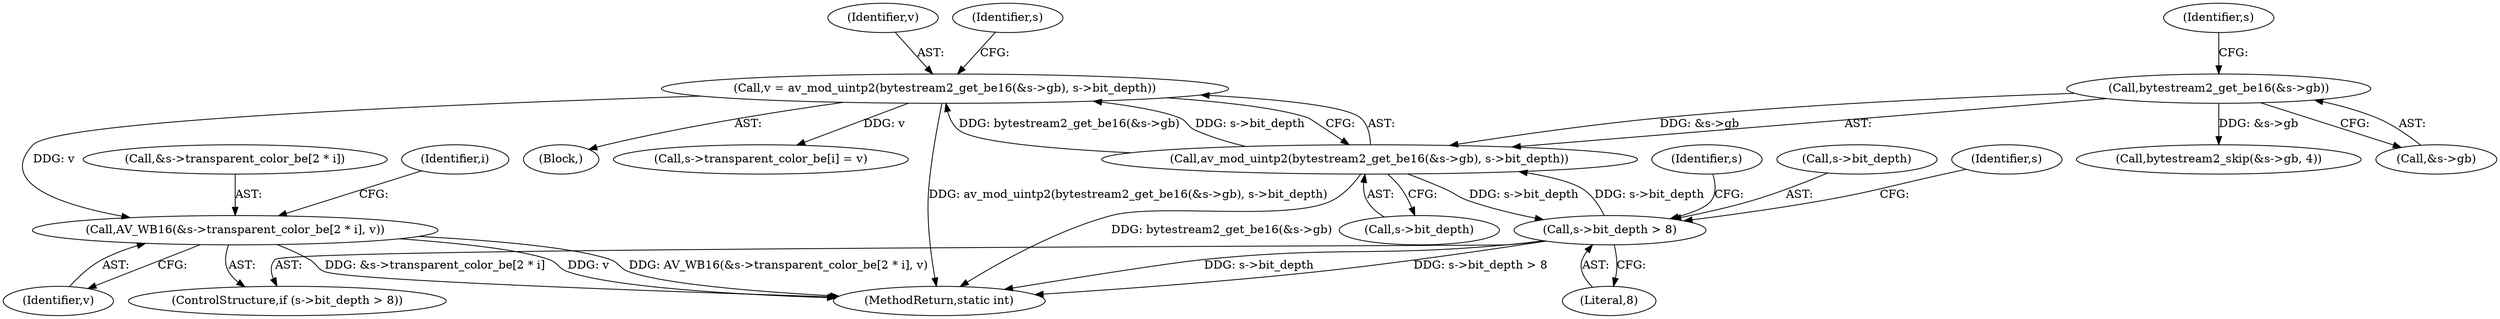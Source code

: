 digraph "0_FFmpeg_e477f09d0b3619f3d29173b2cd593e17e2d1978e_0@array" {
"1000228" [label="(Call,AV_WB16(&s->transparent_color_be[2 * i], v))"];
"1000211" [label="(Call,v = av_mod_uintp2(bytestream2_get_be16(&s->gb), s->bit_depth))"];
"1000213" [label="(Call,av_mod_uintp2(bytestream2_get_be16(&s->gb), s->bit_depth))"];
"1000214" [label="(Call,bytestream2_get_be16(&s->gb))"];
"1000223" [label="(Call,s->bit_depth > 8)"];
"1000227" [label="(Literal,8)"];
"1000250" [label="(Call,bytestream2_skip(&s->gb, 4))"];
"1000214" [label="(Call,bytestream2_get_be16(&s->gb))"];
"1000211" [label="(Call,v = av_mod_uintp2(bytestream2_get_be16(&s->gb), s->bit_depth))"];
"1000219" [label="(Call,s->bit_depth)"];
"1000213" [label="(Call,av_mod_uintp2(bytestream2_get_be16(&s->gb), s->bit_depth))"];
"1000224" [label="(Call,s->bit_depth)"];
"1000229" [label="(Call,&s->transparent_color_be[2 * i])"];
"1000232" [label="(Identifier,s)"];
"1000210" [label="(Block,)"];
"1000212" [label="(Identifier,v)"];
"1000223" [label="(Call,s->bit_depth > 8)"];
"1000228" [label="(Call,AV_WB16(&s->transparent_color_be[2 * i], v))"];
"1000242" [label="(Identifier,s)"];
"1000263" [label="(MethodReturn,static int)"];
"1000220" [label="(Identifier,s)"];
"1000222" [label="(ControlStructure,if (s->bit_depth > 8))"];
"1000237" [label="(Identifier,v)"];
"1000209" [label="(Identifier,i)"];
"1000225" [label="(Identifier,s)"];
"1000215" [label="(Call,&s->gb)"];
"1000239" [label="(Call,s->transparent_color_be[i] = v)"];
"1000228" -> "1000222"  [label="AST: "];
"1000228" -> "1000237"  [label="CFG: "];
"1000229" -> "1000228"  [label="AST: "];
"1000237" -> "1000228"  [label="AST: "];
"1000209" -> "1000228"  [label="CFG: "];
"1000228" -> "1000263"  [label="DDG: v"];
"1000228" -> "1000263"  [label="DDG: AV_WB16(&s->transparent_color_be[2 * i], v)"];
"1000228" -> "1000263"  [label="DDG: &s->transparent_color_be[2 * i]"];
"1000211" -> "1000228"  [label="DDG: v"];
"1000211" -> "1000210"  [label="AST: "];
"1000211" -> "1000213"  [label="CFG: "];
"1000212" -> "1000211"  [label="AST: "];
"1000213" -> "1000211"  [label="AST: "];
"1000225" -> "1000211"  [label="CFG: "];
"1000211" -> "1000263"  [label="DDG: av_mod_uintp2(bytestream2_get_be16(&s->gb), s->bit_depth)"];
"1000213" -> "1000211"  [label="DDG: bytestream2_get_be16(&s->gb)"];
"1000213" -> "1000211"  [label="DDG: s->bit_depth"];
"1000211" -> "1000239"  [label="DDG: v"];
"1000213" -> "1000219"  [label="CFG: "];
"1000214" -> "1000213"  [label="AST: "];
"1000219" -> "1000213"  [label="AST: "];
"1000213" -> "1000263"  [label="DDG: bytestream2_get_be16(&s->gb)"];
"1000214" -> "1000213"  [label="DDG: &s->gb"];
"1000223" -> "1000213"  [label="DDG: s->bit_depth"];
"1000213" -> "1000223"  [label="DDG: s->bit_depth"];
"1000214" -> "1000215"  [label="CFG: "];
"1000215" -> "1000214"  [label="AST: "];
"1000220" -> "1000214"  [label="CFG: "];
"1000214" -> "1000250"  [label="DDG: &s->gb"];
"1000223" -> "1000222"  [label="AST: "];
"1000223" -> "1000227"  [label="CFG: "];
"1000224" -> "1000223"  [label="AST: "];
"1000227" -> "1000223"  [label="AST: "];
"1000232" -> "1000223"  [label="CFG: "];
"1000242" -> "1000223"  [label="CFG: "];
"1000223" -> "1000263"  [label="DDG: s->bit_depth > 8"];
"1000223" -> "1000263"  [label="DDG: s->bit_depth"];
}
